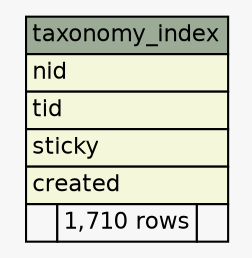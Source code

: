 // dot 2.30.1 on Mac OS X 10.8.3
// SchemaSpy rev 590
digraph "taxonomy_index" {
  graph [
    rankdir="RL"
    bgcolor="#f7f7f7"
    nodesep="0.18"
    ranksep="0.46"
    fontname="Helvetica"
    fontsize="11"
  ];
  node [
    fontname="Helvetica"
    fontsize="11"
    shape="plaintext"
  ];
  edge [
    arrowsize="0.8"
  ];
  "taxonomy_index" [
    label=<
    <TABLE BORDER="0" CELLBORDER="1" CELLSPACING="0" BGCOLOR="#ffffff">
      <TR><TD COLSPAN="3" BGCOLOR="#9bab96" ALIGN="CENTER">taxonomy_index</TD></TR>
      <TR><TD PORT="nid" COLSPAN="3" BGCOLOR="#f4f7da" ALIGN="LEFT">nid</TD></TR>
      <TR><TD PORT="tid" COLSPAN="3" BGCOLOR="#f4f7da" ALIGN="LEFT">tid</TD></TR>
      <TR><TD PORT="sticky" COLSPAN="3" BGCOLOR="#f4f7da" ALIGN="LEFT">sticky</TD></TR>
      <TR><TD PORT="created" COLSPAN="3" BGCOLOR="#f4f7da" ALIGN="LEFT">created</TD></TR>
      <TR><TD ALIGN="LEFT" BGCOLOR="#f7f7f7">  </TD><TD ALIGN="RIGHT" BGCOLOR="#f7f7f7">1,710 rows</TD><TD ALIGN="RIGHT" BGCOLOR="#f7f7f7">  </TD></TR>
    </TABLE>>
    URL="tables/taxonomy_index.html"
    tooltip="taxonomy_index"
  ];
}
